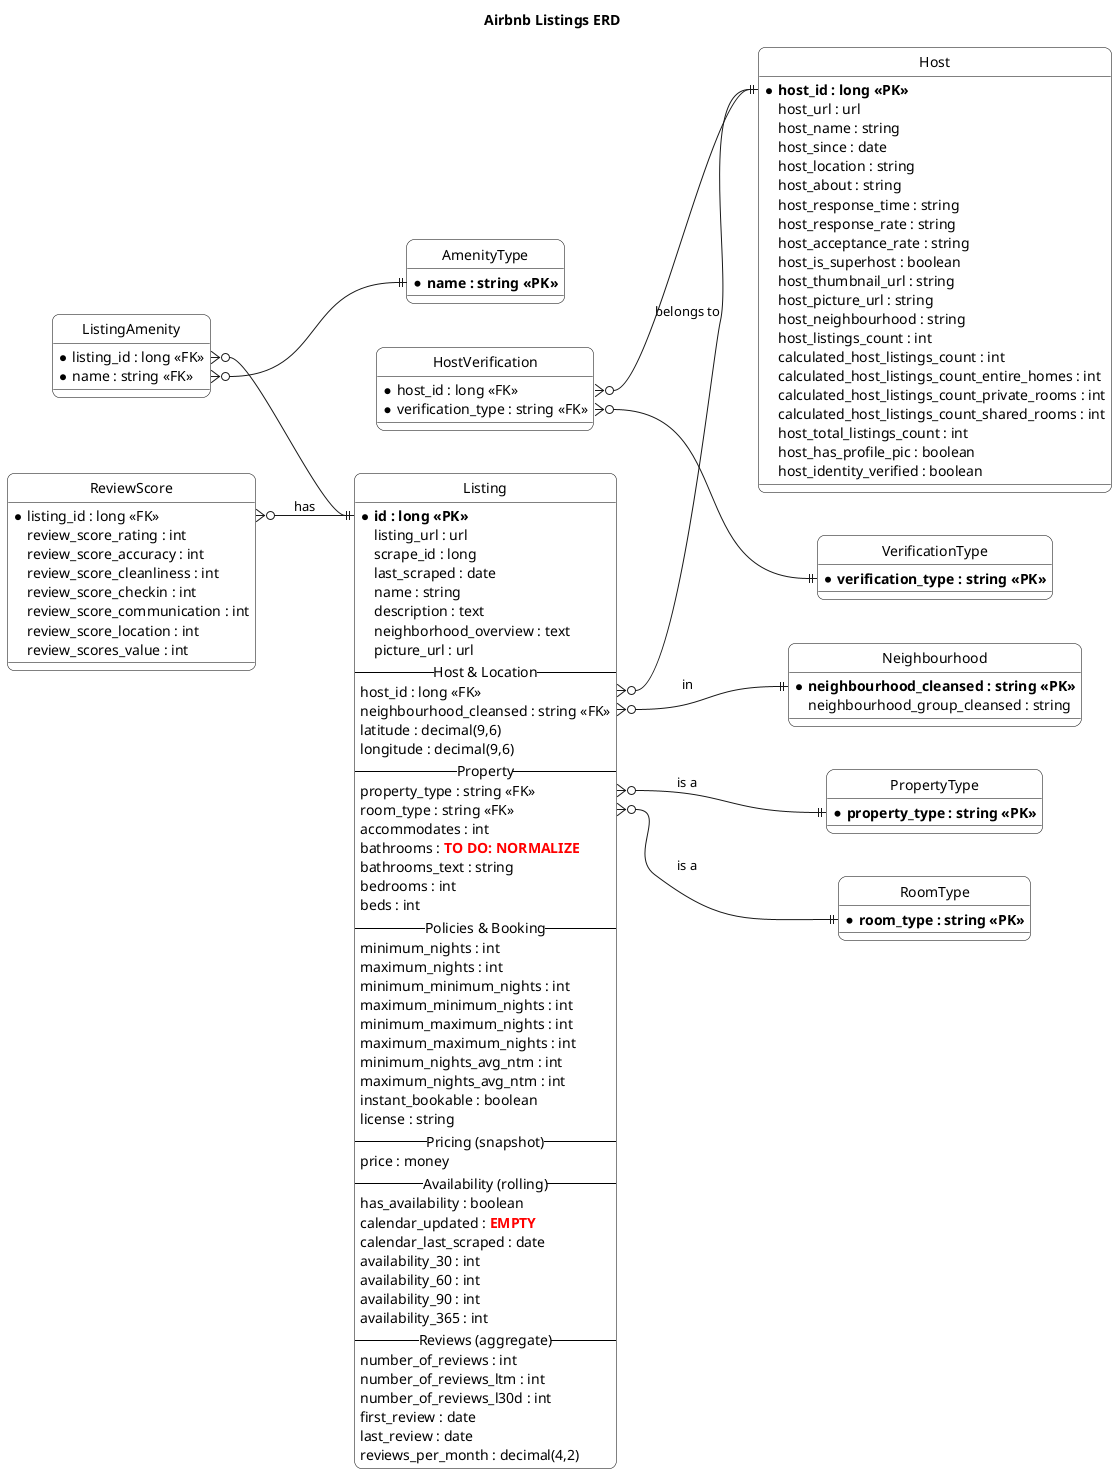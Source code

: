 @startuml
title Airbnb Listings ERD
left to right direction
hide circle
skinparam roundcorner 15
skinparam class {
  BackgroundColor White
  BorderColor Black
}

entity "Host" as Host {
  * **host_id : long <<PK>>**
  host_url : url
  host_name : string
  host_since : date
  host_location : string
  host_about : string
  host_response_time : string
  host_response_rate : string
  host_acceptance_rate : string
  host_is_superhost : boolean
  host_thumbnail_url : string
  host_picture_url : string
  host_neighbourhood : string
  host_listings_count : int
  calculated_host_listings_count : int
  calculated_host_listings_count_entire_homes : int
  calculated_host_listings_count_private_rooms : int
  calculated_host_listings_count_shared_rooms : int
  host_total_listings_count : int
  host_has_profile_pic : boolean
  host_identity_verified : boolean
}

entity "Listing" as Listing {
  * **id : long <<PK>>**
  listing_url : url
  scrape_id : long
  last_scraped : date
  name : string
  description : text
  neighborhood_overview : text
  picture_url : url
  -- Host & Location --
  host_id : long <<FK>>
  neighbourhood_cleansed : string <<FK>>
  latitude : decimal(9,6)
  longitude : decimal(9,6)
  -- Property --
  property_type : string <<FK>>
  room_type : string <<FK>>
  accommodates : int
  bathrooms : <color:red>**TO DO: NORMALIZE**</color>
  bathrooms_text : string
  bedrooms : int
  beds : int
  -- Policies & Booking --
  minimum_nights : int
  maximum_nights : int
  minimum_minimum_nights : int
  maximum_minimum_nights : int
  minimum_maximum_nights : int
  maximum_maximum_nights : int
  minimum_nights_avg_ntm : int
  maximum_nights_avg_ntm : int
  instant_bookable : boolean
  license : string
  -- Pricing (snapshot) --
  price : money
  -- Availability (rolling) --
  has_availability : boolean
  calendar_updated : <color:red>**EMPTY**</color>
  calendar_last_scraped : date
  availability_30 : int
  availability_60 : int
  availability_90 : int
  availability_365 : int
  -- Reviews (aggregate) --
  number_of_reviews : int
  number_of_reviews_ltm : int
  number_of_reviews_l30d : int
  first_review : date
  last_review : date
  reviews_per_month : decimal(4,2)
}

entity "PropertyType" as PropertyType {
  * **property_type : string <<PK>>**
}

entity "RoomType" as RoomType {
  * **room_type : string <<PK>>**
}

entity "Neighbourhood" as Neighbourhood {
  * **neighbourhood_cleansed : string <<PK>>**
  neighbourhood_group_cleansed : string
}

entity "ReviewScore" as ReviewScore {
  *listing_id : long <<FK>>
  review_score_rating : int
  review_score_accuracy : int
  review_score_cleanliness : int
  review_score_checkin : int
  review_score_communication : int
  review_score_location : int
  review_scores_value : int
}

entity "AmenityType" as Amenity {
  * **name : string <<PK>>**
}

entity "ListingAmenity" as ListingAmenity {
  *listing_id : long <<FK>>
  *name : string <<FK>>
}

entity "VerificationType" as VerificationType {
  * **verification_type : string <<PK>>**
}

entity "HostVerification" as HostVerification {
  *host_id : long <<FK>>
  *verification_type : string <<FK>>
}

'========================
' Field-anchored relations
'========================

' Listing -> Host
Listing::host_id }o--|| Host::host_id : "belongs to"

' Listing -> Neighbourhood
Listing::neighbourhood_cleansed }o--|| Neighbourhood::neighbourhood_cleansed : "in"

' Listing (Property group) -> PropertyType & RoomType
Listing::property_type }o--|| PropertyType::property_type : "is a"
Listing::room_type }o--|| RoomType::room_type : "is a"

' Listing <-> ReviewScores (1:1 on listing_id)
ReviewScore::listing_id }o--|| Listing::id : "has"

' Amenities junction
ListingAmenity::listing_id }o--|| Listing::id
ListingAmenity::name }o--|| Amenity::name

' Host verifications junction
HostVerification::host_id }o--|| Host::host_id
HostVerification::verification_type }o--|| VerificationType::verification_type

@enduml